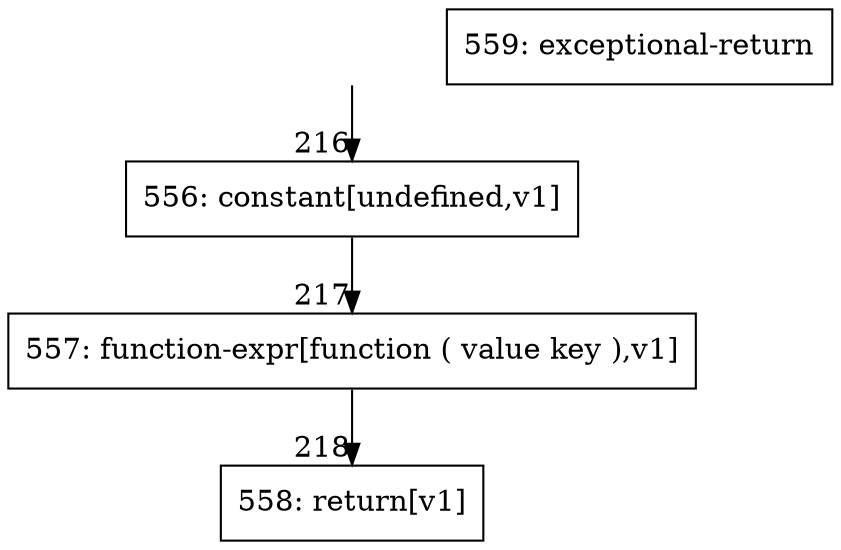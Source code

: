 digraph {
rankdir="TD"
BB_entry14[shape=none,label=""];
BB_entry14 -> BB216 [tailport=s, headport=n, headlabel="    216"]
BB216 [shape=record label="{556: constant[undefined,v1]}" ] 
BB216 -> BB217 [tailport=s, headport=n, headlabel="      217"]
BB217 [shape=record label="{557: function-expr[function ( value key ),v1]}" ] 
BB217 -> BB218 [tailport=s, headport=n, headlabel="      218"]
BB218 [shape=record label="{558: return[v1]}" ] 
BB219 [shape=record label="{559: exceptional-return}" ] 
//#$~ 380
}
